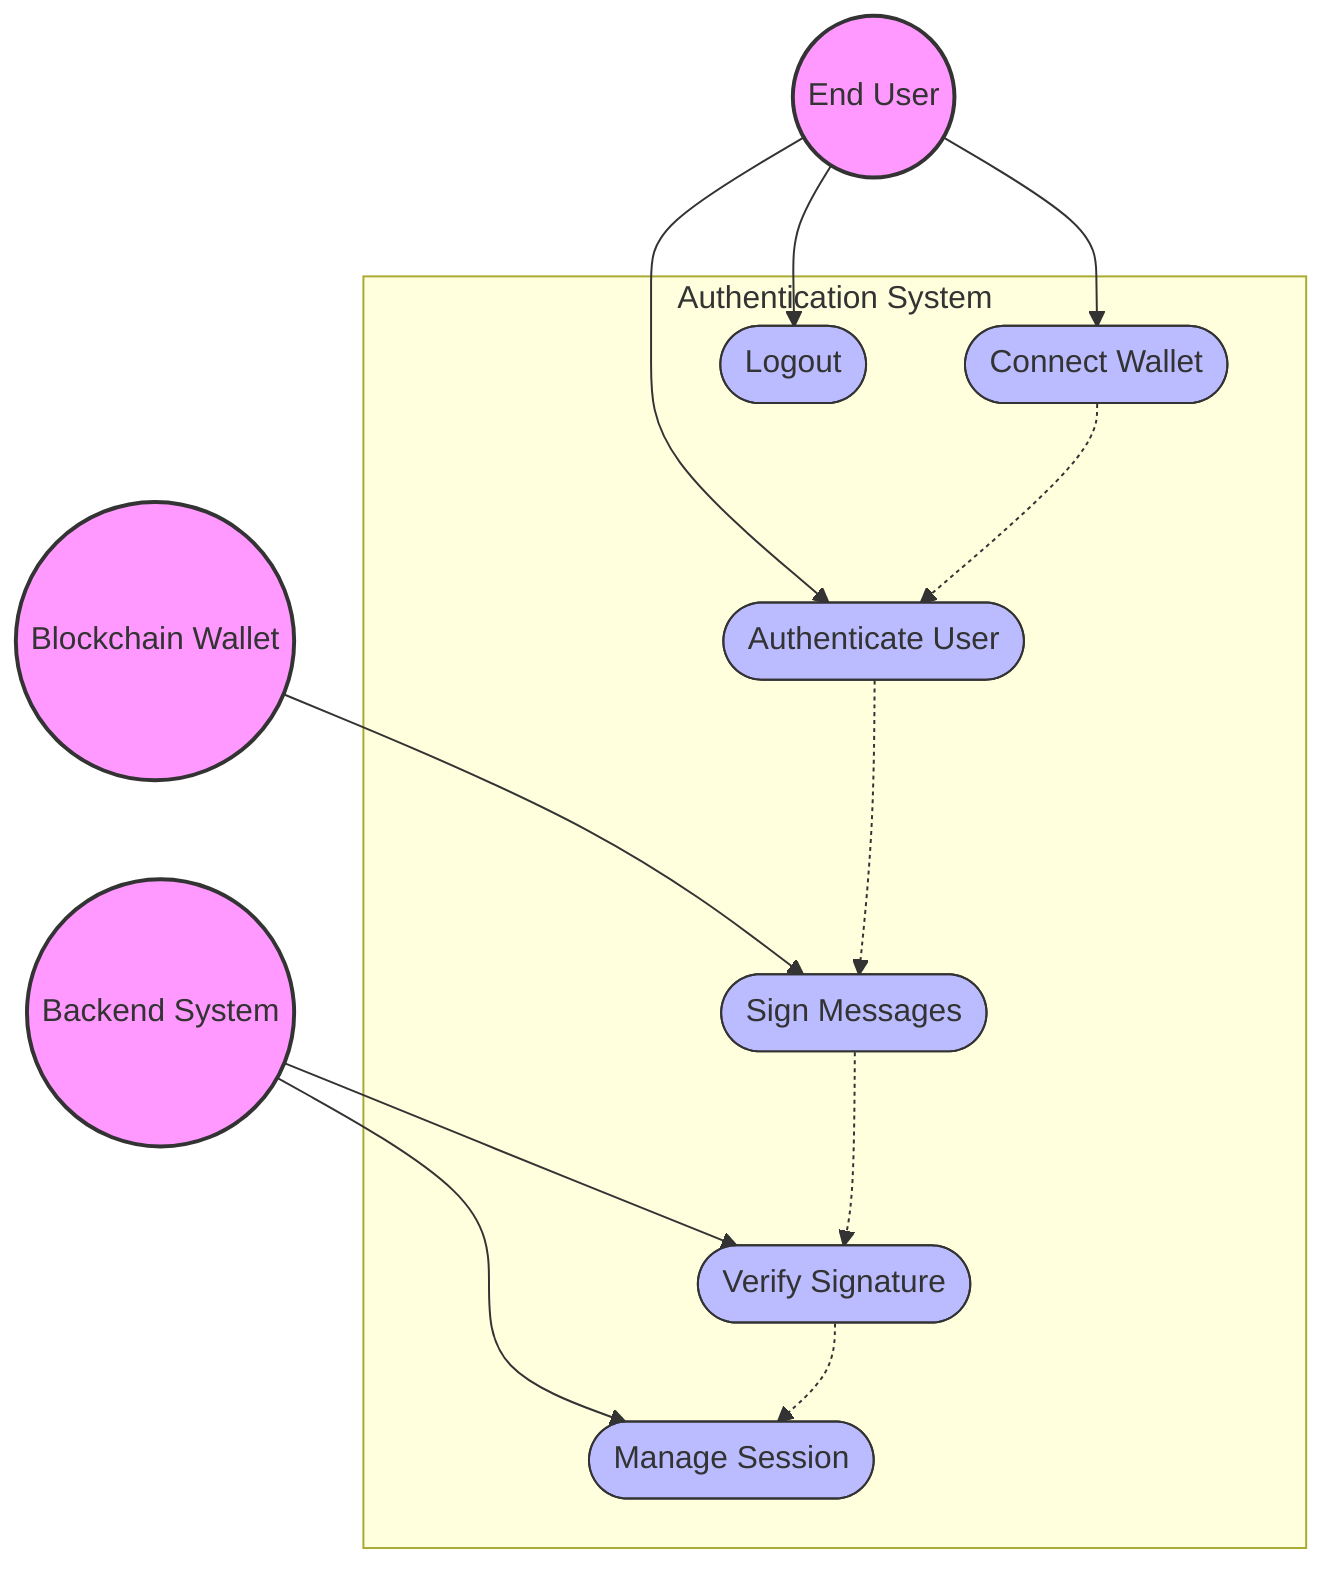 flowchart TB
    %% Actors
    User((End User))
    Wallet((Blockchain Wallet))
    Backend((Backend System))

    subgraph Authentication["Authentication System"]
        Connect([Connect Wallet])
        Auth([Authenticate User])
        Sign([Sign Messages])
        Verify([Verify Signature])
        Session([Manage Session])
        Logout([Logout])
    end

    %% User Connections
    User --> Connect
    User --> Auth
    User --> Logout

    %% Wallet Connections
    Wallet --> Sign
    
    %% Backend Connections
    Backend --> Verify
    Backend --> Session

    %% Include Relationships
    Connect -.-> Auth
    Auth -.-> Sign
    Sign -.-> Verify
    Verify -.-> Session

    %% Styling
    classDef actor fill:#f9f,stroke:#333,stroke-width:2px;
    classDef usecase fill:#bbf,stroke:#333,stroke-width:1px;
    class User,Wallet,Backend actor;
    class Connect,Auth,Sign,Verify,Session,Logout usecase;